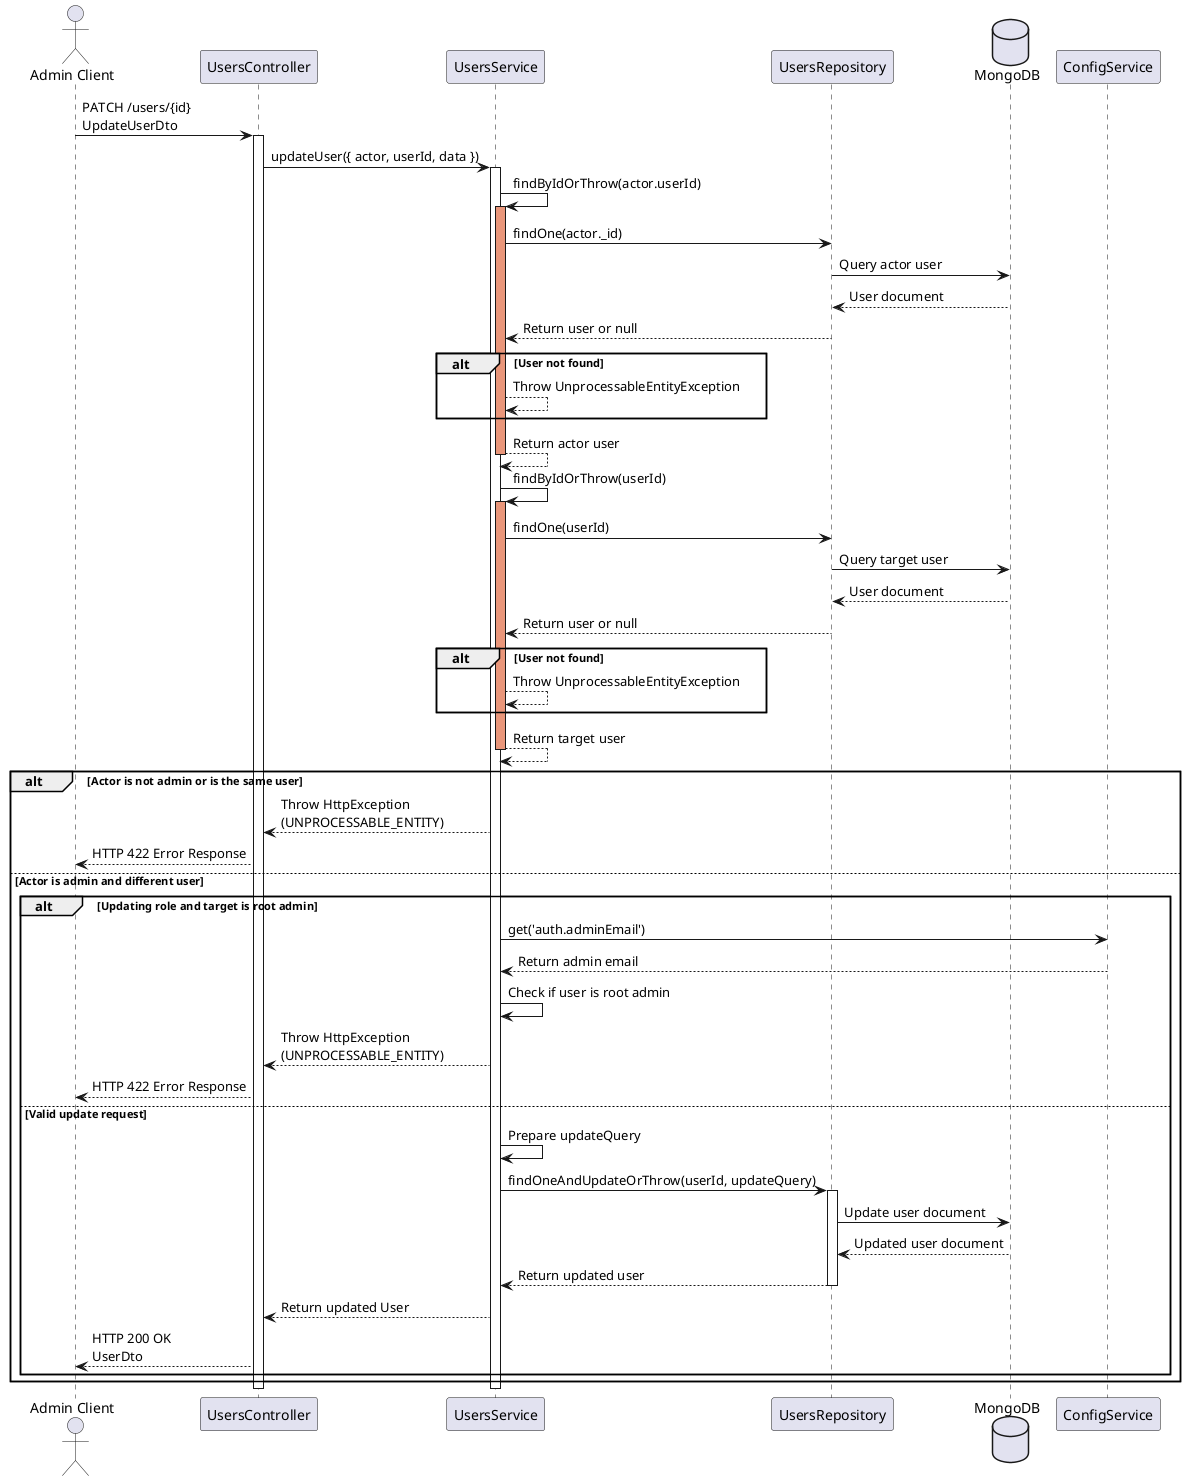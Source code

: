 @startuml User Update Flow

actor "Admin Client" as Client
participant "UsersController" as Controller
participant "UsersService" as Service
participant "UsersRepository" as Repository
database "MongoDB" as DB
participant "ConfigService" as ConfigService

Client -> Controller: PATCH /users/{id}\nUpdateUserDto
activate Controller

Controller -> Service: updateUser({ actor, userId, data })
activate Service

Service -> Service: findByIdOrThrow(actor.userId)
activate Service #DarkSalmon
Service -> Repository: findOne(actor._id)
Repository -> DB: Query actor user
DB --> Repository: User document
Repository --> Service: Return user or null
alt User not found
    Service --> Service: Throw UnprocessableEntityException
end
Service --> Service: Return actor user
deactivate Service

Service -> Service: findByIdOrThrow(userId)
activate Service #DarkSalmon
Service -> Repository: findOne(userId)
Repository -> DB: Query target user
DB --> Repository: User document
Repository --> Service: Return user or null
alt User not found
    Service --> Service: Throw UnprocessableEntityException
end
Service --> Service: Return target user
deactivate Service

alt Actor is not admin or is the same user
    Service --> Controller: Throw HttpException\n(UNPROCESSABLE_ENTITY)
    Controller --> Client: HTTP 422 Error Response
else Actor is admin and different user
    alt Updating role and target is root admin
        Service -> ConfigService: get('auth.adminEmail')
        ConfigService --> Service: Return admin email
        
        Service -> Service: Check if user is root admin
        
        Service --> Controller: Throw HttpException\n(UNPROCESSABLE_ENTITY)
        Controller --> Client: HTTP 422 Error Response
    else Valid update request
        Service -> Service: Prepare updateQuery
        
        Service -> Repository: findOneAndUpdateOrThrow(userId, updateQuery)
        activate Repository
        Repository -> DB: Update user document
        DB --> Repository: Updated user document
        Repository --> Service: Return updated user
        deactivate Repository
        
        Service --> Controller: Return updated User
        Controller --> Client: HTTP 200 OK\nUserDto
    end
end

deactivate Service
deactivate Controller

@enduml 